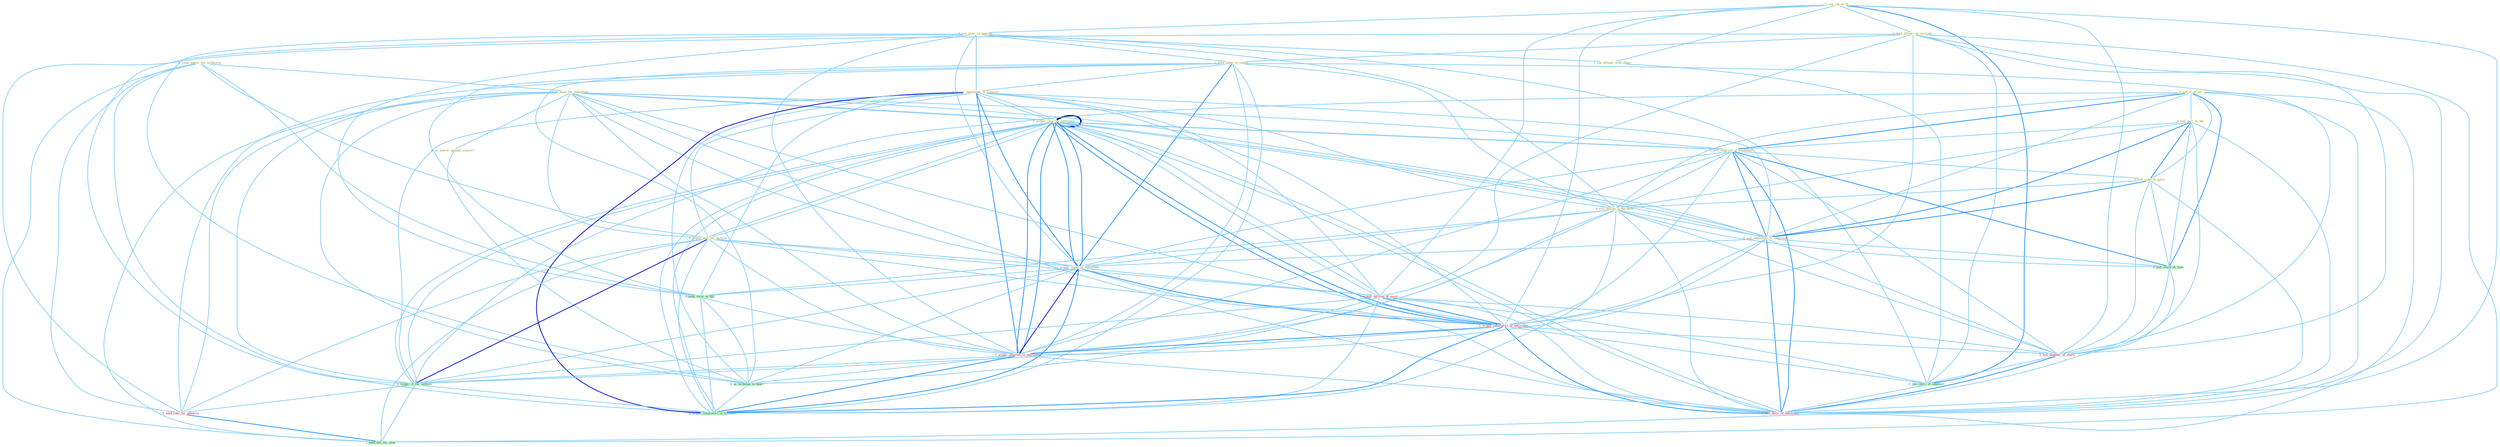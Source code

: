 Graph G{ 
    node
    [shape=polygon,style=filled,width=.5,height=.06,color="#BDFCC9",fixedsize=true,fontsize=4,
    fontcolor="#2f4f4f"];
    {node
    [color="#ffffe0", fontcolor="#8b7d6b"] "1_see_cut_of_% " "0_see_slow_in_quarter " "1_seek_applic_for_technolog " "1_hold_librari_of_cartridg " "0_us_base_for_entitynam " "0_acquir_year_by_entitynam " "0_sell_it_at_all " "0_sell_part_to_the " "0_sell_contract_at_entitynam " "0_sell_right_to_parti " "1_hold_stake_in_ventur " "0_acquir_entitynam_in_transact " "0_sell_billion_in_hardwar " "0_us_power_against_conserv " "1_see_allianc_with_other " "0_sell_entitynam_to_entitynam " "0_acquir_year_by_entitynam " "0_acquir_unit_for_million " "1_acquir_stake_in_entitynam "}
{node [color="#fff0f5", fontcolor="#b22222"] "1_acquir_million_of_asset " "1_acquir_laboratori_of_entitynam " "1_acquir_interest_in_entitynam " "0_hold_rate_for_advertis " "1_sell_number_of_share " "1_sell_divis_of_entitynam "}
edge [color="#B0E2FF"];

	"1_see_cut_of_% " -- "0_see_slow_in_quarter " [w="1", color="#87cefa" ];
	"1_see_cut_of_% " -- "1_hold_librari_of_cartridg " [w="1", color="#87cefa" ];
	"1_see_cut_of_% " -- "1_see_allianc_with_other " [w="1", color="#87cefa" ];
	"1_see_cut_of_% " -- "1_acquir_million_of_asset " [w="1", color="#87cefa" ];
	"1_see_cut_of_% " -- "1_acquir_laboratori_of_entitynam " [w="1", color="#87cefa" ];
	"1_see_cut_of_% " -- "1_sell_number_of_share " [w="1", color="#87cefa" ];
	"1_see_cut_of_% " -- "1_see_reviv_of_interest " [w="2", color="#1e90ff" , len=0.8];
	"1_see_cut_of_% " -- "1_sell_divis_of_entitynam " [w="1", color="#87cefa" ];
	"0_see_slow_in_quarter " -- "1_hold_stake_in_ventur " [w="1", color="#87cefa" ];
	"0_see_slow_in_quarter " -- "0_acquir_entitynam_in_transact " [w="1", color="#87cefa" ];
	"0_see_slow_in_quarter " -- "0_sell_billion_in_hardwar " [w="1", color="#87cefa" ];
	"0_see_slow_in_quarter " -- "1_see_allianc_with_other " [w="1", color="#87cefa" ];
	"0_see_slow_in_quarter " -- "1_acquir_stake_in_entitynam " [w="1", color="#87cefa" ];
	"0_see_slow_in_quarter " -- "0_seek_term_in_bid " [w="1", color="#87cefa" ];
	"0_see_slow_in_quarter " -- "1_acquir_interest_in_entitynam " [w="1", color="#87cefa" ];
	"0_see_slow_in_quarter " -- "0_us_techniqu_in_heart " [w="1", color="#87cefa" ];
	"0_see_slow_in_quarter " -- "0_acquir_laboratori_in_transact " [w="1", color="#87cefa" ];
	"0_see_slow_in_quarter " -- "1_see_reviv_of_interest " [w="1", color="#87cefa" ];
	"1_seek_applic_for_technolog " -- "0_us_base_for_entitynam " [w="1", color="#87cefa" ];
	"1_seek_applic_for_technolog " -- "0_acquir_unit_for_million " [w="1", color="#87cefa" ];
	"1_seek_applic_for_technolog " -- "0_seek_term_in_bid " [w="1", color="#87cefa" ];
	"1_seek_applic_for_technolog " -- "0_acquir_it_for_million " [w="1", color="#87cefa" ];
	"1_seek_applic_for_technolog " -- "0_hold_rate_for_advertis " [w="1", color="#87cefa" ];
	"1_seek_applic_for_technolog " -- "1_hold_bill_for_year " [w="1", color="#87cefa" ];
	"1_hold_librari_of_cartridg " -- "1_hold_stake_in_ventur " [w="1", color="#87cefa" ];
	"1_hold_librari_of_cartridg " -- "1_acquir_million_of_asset " [w="1", color="#87cefa" ];
	"1_hold_librari_of_cartridg " -- "1_acquir_laboratori_of_entitynam " [w="1", color="#87cefa" ];
	"1_hold_librari_of_cartridg " -- "0_hold_rate_for_advertis " [w="1", color="#87cefa" ];
	"1_hold_librari_of_cartridg " -- "1_sell_number_of_share " [w="1", color="#87cefa" ];
	"1_hold_librari_of_cartridg " -- "1_see_reviv_of_interest " [w="1", color="#87cefa" ];
	"1_hold_librari_of_cartridg " -- "1_hold_bill_for_year " [w="1", color="#87cefa" ];
	"1_hold_librari_of_cartridg " -- "1_sell_divis_of_entitynam " [w="1", color="#87cefa" ];
	"0_us_base_for_entitynam " -- "0_acquir_year_by_entitynam " [w="1", color="#87cefa" ];
	"0_us_base_for_entitynam " -- "0_sell_contract_at_entitynam " [w="1", color="#87cefa" ];
	"0_us_base_for_entitynam " -- "0_us_power_against_conserv " [w="1", color="#87cefa" ];
	"0_us_base_for_entitynam " -- "0_sell_entitynam_to_entitynam " [w="1", color="#87cefa" ];
	"0_us_base_for_entitynam " -- "0_acquir_year_by_entitynam " [w="1", color="#87cefa" ];
	"0_us_base_for_entitynam " -- "0_acquir_unit_for_million " [w="1", color="#87cefa" ];
	"0_us_base_for_entitynam " -- "1_acquir_stake_in_entitynam " [w="1", color="#87cefa" ];
	"0_us_base_for_entitynam " -- "1_acquir_laboratori_of_entitynam " [w="1", color="#87cefa" ];
	"0_us_base_for_entitynam " -- "1_acquir_interest_in_entitynam " [w="1", color="#87cefa" ];
	"0_us_base_for_entitynam " -- "0_us_techniqu_in_heart " [w="1", color="#87cefa" ];
	"0_us_base_for_entitynam " -- "0_acquir_it_for_million " [w="1", color="#87cefa" ];
	"0_us_base_for_entitynam " -- "0_hold_rate_for_advertis " [w="1", color="#87cefa" ];
	"0_us_base_for_entitynam " -- "1_hold_bill_for_year " [w="1", color="#87cefa" ];
	"0_us_base_for_entitynam " -- "1_sell_divis_of_entitynam " [w="1", color="#87cefa" ];
	"0_acquir_year_by_entitynam " -- "0_sell_contract_at_entitynam " [w="1", color="#87cefa" ];
	"0_acquir_year_by_entitynam " -- "0_acquir_entitynam_in_transact " [w="1", color="#87cefa" ];
	"0_acquir_year_by_entitynam " -- "0_sell_entitynam_to_entitynam " [w="1", color="#87cefa" ];
	"0_acquir_year_by_entitynam " -- "0_acquir_year_by_entitynam " [w="4", style=bold, color="#000080", len=0.4];
	"0_acquir_year_by_entitynam " -- "0_acquir_unit_for_million " [w="1", color="#87cefa" ];
	"0_acquir_year_by_entitynam " -- "1_acquir_stake_in_entitynam " [w="2", color="#1e90ff" , len=0.8];
	"0_acquir_year_by_entitynam " -- "1_acquir_million_of_asset " [w="1", color="#87cefa" ];
	"0_acquir_year_by_entitynam " -- "1_acquir_laboratori_of_entitynam " [w="2", color="#1e90ff" , len=0.8];
	"0_acquir_year_by_entitynam " -- "1_acquir_interest_in_entitynam " [w="2", color="#1e90ff" , len=0.8];
	"0_acquir_year_by_entitynam " -- "0_acquir_it_for_million " [w="1", color="#87cefa" ];
	"0_acquir_year_by_entitynam " -- "0_acquir_laboratori_in_transact " [w="1", color="#87cefa" ];
	"0_acquir_year_by_entitynam " -- "1_sell_divis_of_entitynam " [w="1", color="#87cefa" ];
	"0_sell_it_at_all " -- "0_sell_part_to_the " [w="1", color="#87cefa" ];
	"0_sell_it_at_all " -- "0_sell_contract_at_entitynam " [w="2", color="#1e90ff" , len=0.8];
	"0_sell_it_at_all " -- "0_sell_right_to_parti " [w="1", color="#87cefa" ];
	"0_sell_it_at_all " -- "0_sell_billion_in_hardwar " [w="1", color="#87cefa" ];
	"0_sell_it_at_all " -- "0_sell_entitynam_to_entitynam " [w="1", color="#87cefa" ];
	"0_sell_it_at_all " -- "0_acquir_it_for_million " [w="1", color="#87cefa" ];
	"0_sell_it_at_all " -- "0_sell_stock_at_time " [w="2", color="#1e90ff" , len=0.8];
	"0_sell_it_at_all " -- "1_sell_number_of_share " [w="1", color="#87cefa" ];
	"0_sell_it_at_all " -- "1_sell_divis_of_entitynam " [w="1", color="#87cefa" ];
	"0_sell_part_to_the " -- "0_sell_contract_at_entitynam " [w="1", color="#87cefa" ];
	"0_sell_part_to_the " -- "0_sell_right_to_parti " [w="2", color="#1e90ff" , len=0.8];
	"0_sell_part_to_the " -- "0_sell_billion_in_hardwar " [w="1", color="#87cefa" ];
	"0_sell_part_to_the " -- "0_sell_entitynam_to_entitynam " [w="2", color="#1e90ff" , len=0.8];
	"0_sell_part_to_the " -- "0_sell_stock_at_time " [w="1", color="#87cefa" ];
	"0_sell_part_to_the " -- "1_sell_number_of_share " [w="1", color="#87cefa" ];
	"0_sell_part_to_the " -- "1_sell_divis_of_entitynam " [w="1", color="#87cefa" ];
	"0_sell_contract_at_entitynam " -- "0_sell_right_to_parti " [w="1", color="#87cefa" ];
	"0_sell_contract_at_entitynam " -- "0_sell_billion_in_hardwar " [w="1", color="#87cefa" ];
	"0_sell_contract_at_entitynam " -- "0_sell_entitynam_to_entitynam " [w="2", color="#1e90ff" , len=0.8];
	"0_sell_contract_at_entitynam " -- "0_acquir_year_by_entitynam " [w="1", color="#87cefa" ];
	"0_sell_contract_at_entitynam " -- "1_acquir_stake_in_entitynam " [w="1", color="#87cefa" ];
	"0_sell_contract_at_entitynam " -- "1_acquir_laboratori_of_entitynam " [w="1", color="#87cefa" ];
	"0_sell_contract_at_entitynam " -- "1_acquir_interest_in_entitynam " [w="1", color="#87cefa" ];
	"0_sell_contract_at_entitynam " -- "0_sell_stock_at_time " [w="2", color="#1e90ff" , len=0.8];
	"0_sell_contract_at_entitynam " -- "1_sell_number_of_share " [w="1", color="#87cefa" ];
	"0_sell_contract_at_entitynam " -- "1_sell_divis_of_entitynam " [w="2", color="#1e90ff" , len=0.8];
	"0_sell_right_to_parti " -- "0_sell_billion_in_hardwar " [w="1", color="#87cefa" ];
	"0_sell_right_to_parti " -- "0_sell_entitynam_to_entitynam " [w="2", color="#1e90ff" , len=0.8];
	"0_sell_right_to_parti " -- "0_sell_stock_at_time " [w="1", color="#87cefa" ];
	"0_sell_right_to_parti " -- "1_sell_number_of_share " [w="1", color="#87cefa" ];
	"0_sell_right_to_parti " -- "1_sell_divis_of_entitynam " [w="1", color="#87cefa" ];
	"1_hold_stake_in_ventur " -- "0_acquir_entitynam_in_transact " [w="1", color="#87cefa" ];
	"1_hold_stake_in_ventur " -- "0_sell_billion_in_hardwar " [w="1", color="#87cefa" ];
	"1_hold_stake_in_ventur " -- "1_acquir_stake_in_entitynam " [w="2", color="#1e90ff" , len=0.8];
	"1_hold_stake_in_ventur " -- "0_seek_term_in_bid " [w="1", color="#87cefa" ];
	"1_hold_stake_in_ventur " -- "1_acquir_interest_in_entitynam " [w="1", color="#87cefa" ];
	"1_hold_stake_in_ventur " -- "0_us_techniqu_in_heart " [w="1", color="#87cefa" ];
	"1_hold_stake_in_ventur " -- "0_hold_rate_for_advertis " [w="1", color="#87cefa" ];
	"1_hold_stake_in_ventur " -- "0_acquir_laboratori_in_transact " [w="1", color="#87cefa" ];
	"1_hold_stake_in_ventur " -- "1_hold_bill_for_year " [w="1", color="#87cefa" ];
	"0_acquir_entitynam_in_transact " -- "0_sell_billion_in_hardwar " [w="1", color="#87cefa" ];
	"0_acquir_entitynam_in_transact " -- "0_sell_entitynam_to_entitynam " [w="1", color="#87cefa" ];
	"0_acquir_entitynam_in_transact " -- "0_acquir_year_by_entitynam " [w="1", color="#87cefa" ];
	"0_acquir_entitynam_in_transact " -- "0_acquir_unit_for_million " [w="1", color="#87cefa" ];
	"0_acquir_entitynam_in_transact " -- "1_acquir_stake_in_entitynam " [w="2", color="#1e90ff" , len=0.8];
	"0_acquir_entitynam_in_transact " -- "1_acquir_million_of_asset " [w="1", color="#87cefa" ];
	"0_acquir_entitynam_in_transact " -- "1_acquir_laboratori_of_entitynam " [w="1", color="#87cefa" ];
	"0_acquir_entitynam_in_transact " -- "0_seek_term_in_bid " [w="1", color="#87cefa" ];
	"0_acquir_entitynam_in_transact " -- "1_acquir_interest_in_entitynam " [w="2", color="#1e90ff" , len=0.8];
	"0_acquir_entitynam_in_transact " -- "0_us_techniqu_in_heart " [w="1", color="#87cefa" ];
	"0_acquir_entitynam_in_transact " -- "0_acquir_it_for_million " [w="1", color="#87cefa" ];
	"0_acquir_entitynam_in_transact " -- "0_acquir_laboratori_in_transact " [w="3", color="#0000cd" , len=0.6];
	"0_sell_billion_in_hardwar " -- "0_sell_entitynam_to_entitynam " [w="1", color="#87cefa" ];
	"0_sell_billion_in_hardwar " -- "1_acquir_stake_in_entitynam " [w="1", color="#87cefa" ];
	"0_sell_billion_in_hardwar " -- "0_seek_term_in_bid " [w="1", color="#87cefa" ];
	"0_sell_billion_in_hardwar " -- "1_acquir_interest_in_entitynam " [w="1", color="#87cefa" ];
	"0_sell_billion_in_hardwar " -- "0_us_techniqu_in_heart " [w="1", color="#87cefa" ];
	"0_sell_billion_in_hardwar " -- "0_acquir_laboratori_in_transact " [w="1", color="#87cefa" ];
	"0_sell_billion_in_hardwar " -- "0_sell_stock_at_time " [w="1", color="#87cefa" ];
	"0_sell_billion_in_hardwar " -- "1_sell_number_of_share " [w="1", color="#87cefa" ];
	"0_sell_billion_in_hardwar " -- "1_sell_divis_of_entitynam " [w="1", color="#87cefa" ];
	"0_us_power_against_conserv " -- "0_us_techniqu_in_heart " [w="1", color="#87cefa" ];
	"1_see_allianc_with_other " -- "1_see_reviv_of_interest " [w="1", color="#87cefa" ];
	"0_sell_entitynam_to_entitynam " -- "0_acquir_year_by_entitynam " [w="1", color="#87cefa" ];
	"0_sell_entitynam_to_entitynam " -- "1_acquir_stake_in_entitynam " [w="1", color="#87cefa" ];
	"0_sell_entitynam_to_entitynam " -- "1_acquir_laboratori_of_entitynam " [w="1", color="#87cefa" ];
	"0_sell_entitynam_to_entitynam " -- "1_acquir_interest_in_entitynam " [w="1", color="#87cefa" ];
	"0_sell_entitynam_to_entitynam " -- "0_sell_stock_at_time " [w="1", color="#87cefa" ];
	"0_sell_entitynam_to_entitynam " -- "1_sell_number_of_share " [w="1", color="#87cefa" ];
	"0_sell_entitynam_to_entitynam " -- "1_sell_divis_of_entitynam " [w="2", color="#1e90ff" , len=0.8];
	"0_acquir_year_by_entitynam " -- "0_acquir_unit_for_million " [w="1", color="#87cefa" ];
	"0_acquir_year_by_entitynam " -- "1_acquir_stake_in_entitynam " [w="2", color="#1e90ff" , len=0.8];
	"0_acquir_year_by_entitynam " -- "1_acquir_million_of_asset " [w="1", color="#87cefa" ];
	"0_acquir_year_by_entitynam " -- "1_acquir_laboratori_of_entitynam " [w="2", color="#1e90ff" , len=0.8];
	"0_acquir_year_by_entitynam " -- "1_acquir_interest_in_entitynam " [w="2", color="#1e90ff" , len=0.8];
	"0_acquir_year_by_entitynam " -- "0_acquir_it_for_million " [w="1", color="#87cefa" ];
	"0_acquir_year_by_entitynam " -- "0_acquir_laboratori_in_transact " [w="1", color="#87cefa" ];
	"0_acquir_year_by_entitynam " -- "1_sell_divis_of_entitynam " [w="1", color="#87cefa" ];
	"0_acquir_unit_for_million " -- "1_acquir_stake_in_entitynam " [w="1", color="#87cefa" ];
	"0_acquir_unit_for_million " -- "1_acquir_million_of_asset " [w="1", color="#87cefa" ];
	"0_acquir_unit_for_million " -- "1_acquir_laboratori_of_entitynam " [w="1", color="#87cefa" ];
	"0_acquir_unit_for_million " -- "1_acquir_interest_in_entitynam " [w="1", color="#87cefa" ];
	"0_acquir_unit_for_million " -- "0_acquir_it_for_million " [w="3", color="#0000cd" , len=0.6];
	"0_acquir_unit_for_million " -- "0_hold_rate_for_advertis " [w="1", color="#87cefa" ];
	"0_acquir_unit_for_million " -- "0_acquir_laboratori_in_transact " [w="1", color="#87cefa" ];
	"0_acquir_unit_for_million " -- "1_hold_bill_for_year " [w="1", color="#87cefa" ];
	"1_acquir_stake_in_entitynam " -- "1_acquir_million_of_asset " [w="1", color="#87cefa" ];
	"1_acquir_stake_in_entitynam " -- "1_acquir_laboratori_of_entitynam " [w="2", color="#1e90ff" , len=0.8];
	"1_acquir_stake_in_entitynam " -- "0_seek_term_in_bid " [w="1", color="#87cefa" ];
	"1_acquir_stake_in_entitynam " -- "1_acquir_interest_in_entitynam " [w="3", color="#0000cd" , len=0.6];
	"1_acquir_stake_in_entitynam " -- "0_us_techniqu_in_heart " [w="1", color="#87cefa" ];
	"1_acquir_stake_in_entitynam " -- "0_acquir_it_for_million " [w="1", color="#87cefa" ];
	"1_acquir_stake_in_entitynam " -- "0_acquir_laboratori_in_transact " [w="2", color="#1e90ff" , len=0.8];
	"1_acquir_stake_in_entitynam " -- "1_sell_divis_of_entitynam " [w="1", color="#87cefa" ];
	"1_acquir_million_of_asset " -- "1_acquir_laboratori_of_entitynam " [w="2", color="#1e90ff" , len=0.8];
	"1_acquir_million_of_asset " -- "1_acquir_interest_in_entitynam " [w="1", color="#87cefa" ];
	"1_acquir_million_of_asset " -- "0_acquir_it_for_million " [w="1", color="#87cefa" ];
	"1_acquir_million_of_asset " -- "0_acquir_laboratori_in_transact " [w="1", color="#87cefa" ];
	"1_acquir_million_of_asset " -- "1_sell_number_of_share " [w="1", color="#87cefa" ];
	"1_acquir_million_of_asset " -- "1_see_reviv_of_interest " [w="1", color="#87cefa" ];
	"1_acquir_million_of_asset " -- "1_sell_divis_of_entitynam " [w="1", color="#87cefa" ];
	"1_acquir_laboratori_of_entitynam " -- "1_acquir_interest_in_entitynam " [w="2", color="#1e90ff" , len=0.8];
	"1_acquir_laboratori_of_entitynam " -- "0_acquir_it_for_million " [w="1", color="#87cefa" ];
	"1_acquir_laboratori_of_entitynam " -- "0_acquir_laboratori_in_transact " [w="2", color="#1e90ff" , len=0.8];
	"1_acquir_laboratori_of_entitynam " -- "1_sell_number_of_share " [w="1", color="#87cefa" ];
	"1_acquir_laboratori_of_entitynam " -- "1_see_reviv_of_interest " [w="1", color="#87cefa" ];
	"1_acquir_laboratori_of_entitynam " -- "1_sell_divis_of_entitynam " [w="2", color="#1e90ff" , len=0.8];
	"0_seek_term_in_bid " -- "1_acquir_interest_in_entitynam " [w="1", color="#87cefa" ];
	"0_seek_term_in_bid " -- "0_us_techniqu_in_heart " [w="1", color="#87cefa" ];
	"0_seek_term_in_bid " -- "0_acquir_laboratori_in_transact " [w="1", color="#87cefa" ];
	"1_acquir_interest_in_entitynam " -- "0_us_techniqu_in_heart " [w="1", color="#87cefa" ];
	"1_acquir_interest_in_entitynam " -- "0_acquir_it_for_million " [w="1", color="#87cefa" ];
	"1_acquir_interest_in_entitynam " -- "0_acquir_laboratori_in_transact " [w="2", color="#1e90ff" , len=0.8];
	"1_acquir_interest_in_entitynam " -- "1_sell_divis_of_entitynam " [w="1", color="#87cefa" ];
	"0_us_techniqu_in_heart " -- "0_acquir_laboratori_in_transact " [w="1", color="#87cefa" ];
	"0_acquir_it_for_million " -- "0_hold_rate_for_advertis " [w="1", color="#87cefa" ];
	"0_acquir_it_for_million " -- "0_acquir_laboratori_in_transact " [w="1", color="#87cefa" ];
	"0_acquir_it_for_million " -- "1_hold_bill_for_year " [w="1", color="#87cefa" ];
	"0_hold_rate_for_advertis " -- "1_hold_bill_for_year " [w="2", color="#1e90ff" , len=0.8];
	"0_sell_stock_at_time " -- "1_sell_number_of_share " [w="1", color="#87cefa" ];
	"0_sell_stock_at_time " -- "1_sell_divis_of_entitynam " [w="1", color="#87cefa" ];
	"1_sell_number_of_share " -- "1_see_reviv_of_interest " [w="1", color="#87cefa" ];
	"1_sell_number_of_share " -- "1_sell_divis_of_entitynam " [w="2", color="#1e90ff" , len=0.8];
	"1_see_reviv_of_interest " -- "1_sell_divis_of_entitynam " [w="1", color="#87cefa" ];
}